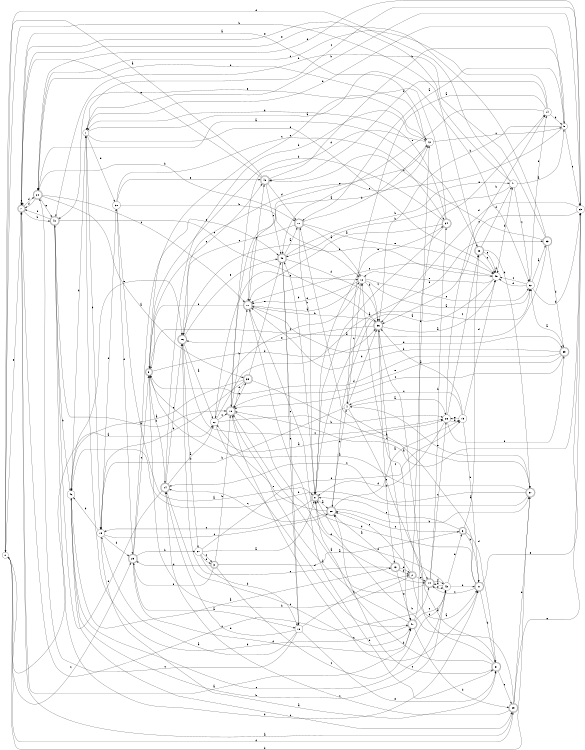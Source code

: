 digraph n40_5 {
__start0 [label="" shape="none"];

rankdir=LR;
size="8,5";

s0 [style="filled", color="black", fillcolor="white" shape="circle", label="0"];
s1 [style="filled", color="black", fillcolor="white" shape="circle", label="1"];
s2 [style="rounded,filled", color="black", fillcolor="white" shape="doublecircle", label="2"];
s3 [style="rounded,filled", color="black", fillcolor="white" shape="doublecircle", label="3"];
s4 [style="filled", color="black", fillcolor="white" shape="circle", label="4"];
s5 [style="filled", color="black", fillcolor="white" shape="circle", label="5"];
s6 [style="rounded,filled", color="black", fillcolor="white" shape="doublecircle", label="6"];
s7 [style="rounded,filled", color="black", fillcolor="white" shape="doublecircle", label="7"];
s8 [style="rounded,filled", color="black", fillcolor="white" shape="doublecircle", label="8"];
s9 [style="rounded,filled", color="black", fillcolor="white" shape="doublecircle", label="9"];
s10 [style="rounded,filled", color="black", fillcolor="white" shape="doublecircle", label="10"];
s11 [style="rounded,filled", color="black", fillcolor="white" shape="doublecircle", label="11"];
s12 [style="filled", color="black", fillcolor="white" shape="circle", label="12"];
s13 [style="rounded,filled", color="black", fillcolor="white" shape="doublecircle", label="13"];
s14 [style="filled", color="black", fillcolor="white" shape="circle", label="14"];
s15 [style="filled", color="black", fillcolor="white" shape="circle", label="15"];
s16 [style="rounded,filled", color="black", fillcolor="white" shape="doublecircle", label="16"];
s17 [style="rounded,filled", color="black", fillcolor="white" shape="doublecircle", label="17"];
s18 [style="filled", color="black", fillcolor="white" shape="circle", label="18"];
s19 [style="filled", color="black", fillcolor="white" shape="circle", label="19"];
s20 [style="rounded,filled", color="black", fillcolor="white" shape="doublecircle", label="20"];
s21 [style="rounded,filled", color="black", fillcolor="white" shape="doublecircle", label="21"];
s22 [style="filled", color="black", fillcolor="white" shape="circle", label="22"];
s23 [style="filled", color="black", fillcolor="white" shape="circle", label="23"];
s24 [style="rounded,filled", color="black", fillcolor="white" shape="doublecircle", label="24"];
s25 [style="rounded,filled", color="black", fillcolor="white" shape="doublecircle", label="25"];
s26 [style="filled", color="black", fillcolor="white" shape="circle", label="26"];
s27 [style="filled", color="black", fillcolor="white" shape="circle", label="27"];
s28 [style="rounded,filled", color="black", fillcolor="white" shape="doublecircle", label="28"];
s29 [style="rounded,filled", color="black", fillcolor="white" shape="doublecircle", label="29"];
s30 [style="filled", color="black", fillcolor="white" shape="circle", label="30"];
s31 [style="rounded,filled", color="black", fillcolor="white" shape="doublecircle", label="31"];
s32 [style="filled", color="black", fillcolor="white" shape="circle", label="32"];
s33 [style="rounded,filled", color="black", fillcolor="white" shape="doublecircle", label="33"];
s34 [style="rounded,filled", color="black", fillcolor="white" shape="doublecircle", label="34"];
s35 [style="rounded,filled", color="black", fillcolor="white" shape="doublecircle", label="35"];
s36 [style="rounded,filled", color="black", fillcolor="white" shape="doublecircle", label="36"];
s37 [style="rounded,filled", color="black", fillcolor="white" shape="doublecircle", label="37"];
s38 [style="rounded,filled", color="black", fillcolor="white" shape="doublecircle", label="38"];
s39 [style="rounded,filled", color="black", fillcolor="white" shape="doublecircle", label="39"];
s40 [style="rounded,filled", color="black", fillcolor="white" shape="doublecircle", label="40"];
s41 [style="filled", color="black", fillcolor="white" shape="circle", label="41"];
s42 [style="filled", color="black", fillcolor="white" shape="circle", label="42"];
s43 [style="filled", color="black", fillcolor="white" shape="circle", label="43"];
s44 [style="rounded,filled", color="black", fillcolor="white" shape="doublecircle", label="44"];
s45 [style="rounded,filled", color="black", fillcolor="white" shape="doublecircle", label="45"];
s46 [style="filled", color="black", fillcolor="white" shape="circle", label="46"];
s47 [style="rounded,filled", color="black", fillcolor="white" shape="doublecircle", label="47"];
s48 [style="rounded,filled", color="black", fillcolor="white" shape="doublecircle", label="48"];
s49 [style="filled", color="black", fillcolor="white" shape="circle", label="49"];
s0 -> s22 [label="a"];
s0 -> s38 [label="b"];
s0 -> s25 [label="c"];
s0 -> s29 [label="d"];
s0 -> s7 [label="e"];
s1 -> s32 [label="a"];
s1 -> s19 [label="b"];
s1 -> s23 [label="c"];
s1 -> s30 [label="d"];
s1 -> s49 [label="e"];
s2 -> s21 [label="a"];
s2 -> s9 [label="b"];
s2 -> s28 [label="c"];
s2 -> s42 [label="d"];
s2 -> s44 [label="e"];
s3 -> s6 [label="a"];
s3 -> s10 [label="b"];
s3 -> s43 [label="c"];
s3 -> s25 [label="d"];
s3 -> s25 [label="e"];
s4 -> s26 [label="a"];
s4 -> s19 [label="b"];
s4 -> s12 [label="c"];
s4 -> s36 [label="d"];
s4 -> s44 [label="e"];
s5 -> s11 [label="a"];
s5 -> s36 [label="b"];
s5 -> s16 [label="c"];
s5 -> s1 [label="d"];
s5 -> s23 [label="e"];
s6 -> s38 [label="a"];
s6 -> s21 [label="b"];
s6 -> s28 [label="c"];
s6 -> s31 [label="d"];
s6 -> s8 [label="e"];
s7 -> s47 [label="a"];
s7 -> s40 [label="b"];
s7 -> s44 [label="c"];
s7 -> s20 [label="d"];
s7 -> s7 [label="e"];
s8 -> s28 [label="a"];
s8 -> s45 [label="b"];
s8 -> s19 [label="c"];
s8 -> s33 [label="d"];
s8 -> s34 [label="e"];
s9 -> s26 [label="a"];
s9 -> s24 [label="b"];
s9 -> s42 [label="c"];
s9 -> s36 [label="d"];
s9 -> s48 [label="e"];
s10 -> s42 [label="a"];
s10 -> s17 [label="b"];
s10 -> s21 [label="c"];
s10 -> s44 [label="d"];
s10 -> s35 [label="e"];
s11 -> s12 [label="a"];
s11 -> s8 [label="b"];
s11 -> s16 [label="c"];
s11 -> s42 [label="d"];
s11 -> s49 [label="e"];
s12 -> s32 [label="a"];
s12 -> s36 [label="b"];
s12 -> s22 [label="c"];
s12 -> s17 [label="d"];
s12 -> s32 [label="e"];
s13 -> s28 [label="a"];
s13 -> s2 [label="b"];
s13 -> s16 [label="c"];
s13 -> s2 [label="d"];
s13 -> s47 [label="e"];
s14 -> s4 [label="a"];
s14 -> s5 [label="b"];
s14 -> s20 [label="c"];
s14 -> s48 [label="d"];
s14 -> s45 [label="e"];
s15 -> s36 [label="a"];
s15 -> s21 [label="b"];
s15 -> s4 [label="c"];
s15 -> s49 [label="d"];
s15 -> s26 [label="e"];
s16 -> s22 [label="a"];
s16 -> s49 [label="b"];
s16 -> s26 [label="c"];
s16 -> s27 [label="d"];
s16 -> s45 [label="e"];
s17 -> s12 [label="a"];
s17 -> s31 [label="b"];
s17 -> s48 [label="c"];
s17 -> s39 [label="d"];
s17 -> s9 [label="e"];
s18 -> s19 [label="a"];
s18 -> s2 [label="b"];
s18 -> s20 [label="c"];
s18 -> s24 [label="d"];
s18 -> s31 [label="e"];
s19 -> s31 [label="a"];
s19 -> s46 [label="b"];
s19 -> s28 [label="c"];
s19 -> s25 [label="d"];
s19 -> s30 [label="e"];
s20 -> s35 [label="a"];
s20 -> s11 [label="b"];
s20 -> s17 [label="c"];
s20 -> s7 [label="d"];
s20 -> s40 [label="e"];
s21 -> s11 [label="a"];
s21 -> s31 [label="b"];
s21 -> s44 [label="c"];
s21 -> s17 [label="d"];
s21 -> s23 [label="e"];
s22 -> s32 [label="a"];
s22 -> s26 [label="b"];
s22 -> s10 [label="c"];
s22 -> s47 [label="d"];
s22 -> s12 [label="e"];
s23 -> s10 [label="a"];
s23 -> s1 [label="b"];
s23 -> s36 [label="c"];
s23 -> s36 [label="d"];
s23 -> s20 [label="e"];
s24 -> s22 [label="a"];
s24 -> s42 [label="b"];
s24 -> s47 [label="c"];
s24 -> s40 [label="d"];
s24 -> s16 [label="e"];
s25 -> s18 [label="a"];
s25 -> s27 [label="b"];
s25 -> s9 [label="c"];
s25 -> s47 [label="d"];
s25 -> s45 [label="e"];
s26 -> s15 [label="a"];
s26 -> s14 [label="b"];
s26 -> s38 [label="c"];
s26 -> s8 [label="d"];
s26 -> s39 [label="e"];
s27 -> s8 [label="a"];
s27 -> s18 [label="b"];
s27 -> s3 [label="c"];
s27 -> s3 [label="d"];
s27 -> s15 [label="e"];
s28 -> s15 [label="a"];
s28 -> s37 [label="b"];
s28 -> s24 [label="c"];
s28 -> s4 [label="d"];
s28 -> s22 [label="e"];
s29 -> s7 [label="a"];
s29 -> s8 [label="b"];
s29 -> s24 [label="c"];
s29 -> s37 [label="d"];
s29 -> s23 [label="e"];
s30 -> s8 [label="a"];
s30 -> s12 [label="b"];
s30 -> s34 [label="c"];
s30 -> s25 [label="d"];
s30 -> s48 [label="e"];
s31 -> s36 [label="a"];
s31 -> s8 [label="b"];
s31 -> s28 [label="c"];
s31 -> s12 [label="d"];
s31 -> s29 [label="e"];
s32 -> s33 [label="a"];
s32 -> s23 [label="b"];
s32 -> s49 [label="c"];
s32 -> s49 [label="d"];
s32 -> s14 [label="e"];
s33 -> s9 [label="a"];
s33 -> s40 [label="b"];
s33 -> s48 [label="c"];
s33 -> s39 [label="d"];
s33 -> s7 [label="e"];
s34 -> s17 [label="a"];
s34 -> s9 [label="b"];
s34 -> s8 [label="c"];
s34 -> s1 [label="d"];
s34 -> s40 [label="e"];
s35 -> s46 [label="a"];
s35 -> s19 [label="b"];
s35 -> s37 [label="c"];
s35 -> s10 [label="d"];
s35 -> s45 [label="e"];
s36 -> s49 [label="a"];
s36 -> s17 [label="b"];
s36 -> s47 [label="c"];
s36 -> s13 [label="d"];
s36 -> s16 [label="e"];
s37 -> s9 [label="a"];
s37 -> s46 [label="b"];
s37 -> s24 [label="c"];
s37 -> s0 [label="d"];
s37 -> s4 [label="e"];
s38 -> s20 [label="a"];
s38 -> s37 [label="b"];
s38 -> s49 [label="c"];
s38 -> s41 [label="d"];
s38 -> s49 [label="e"];
s39 -> s32 [label="a"];
s39 -> s17 [label="b"];
s39 -> s10 [label="c"];
s39 -> s9 [label="d"];
s39 -> s10 [label="e"];
s40 -> s10 [label="a"];
s40 -> s46 [label="b"];
s40 -> s36 [label="c"];
s40 -> s21 [label="d"];
s40 -> s7 [label="e"];
s41 -> s5 [label="a"];
s41 -> s45 [label="b"];
s41 -> s32 [label="c"];
s41 -> s0 [label="d"];
s41 -> s7 [label="e"];
s42 -> s7 [label="a"];
s42 -> s20 [label="b"];
s42 -> s5 [label="c"];
s42 -> s10 [label="d"];
s42 -> s17 [label="e"];
s43 -> s44 [label="a"];
s43 -> s21 [label="b"];
s43 -> s46 [label="c"];
s43 -> s8 [label="d"];
s43 -> s6 [label="e"];
s44 -> s10 [label="a"];
s44 -> s34 [label="b"];
s44 -> s26 [label="c"];
s44 -> s43 [label="d"];
s44 -> s43 [label="e"];
s45 -> s11 [label="a"];
s45 -> s41 [label="b"];
s45 -> s18 [label="c"];
s45 -> s36 [label="d"];
s45 -> s18 [label="e"];
s46 -> s13 [label="a"];
s46 -> s43 [label="b"];
s46 -> s29 [label="c"];
s46 -> s1 [label="d"];
s46 -> s16 [label="e"];
s47 -> s10 [label="a"];
s47 -> s1 [label="b"];
s47 -> s43 [label="c"];
s47 -> s29 [label="d"];
s47 -> s14 [label="e"];
s48 -> s0 [label="a"];
s48 -> s5 [label="b"];
s48 -> s45 [label="c"];
s48 -> s11 [label="d"];
s48 -> s7 [label="e"];
s49 -> s28 [label="a"];
s49 -> s41 [label="b"];
s49 -> s17 [label="c"];
s49 -> s49 [label="d"];
s49 -> s12 [label="e"];

}